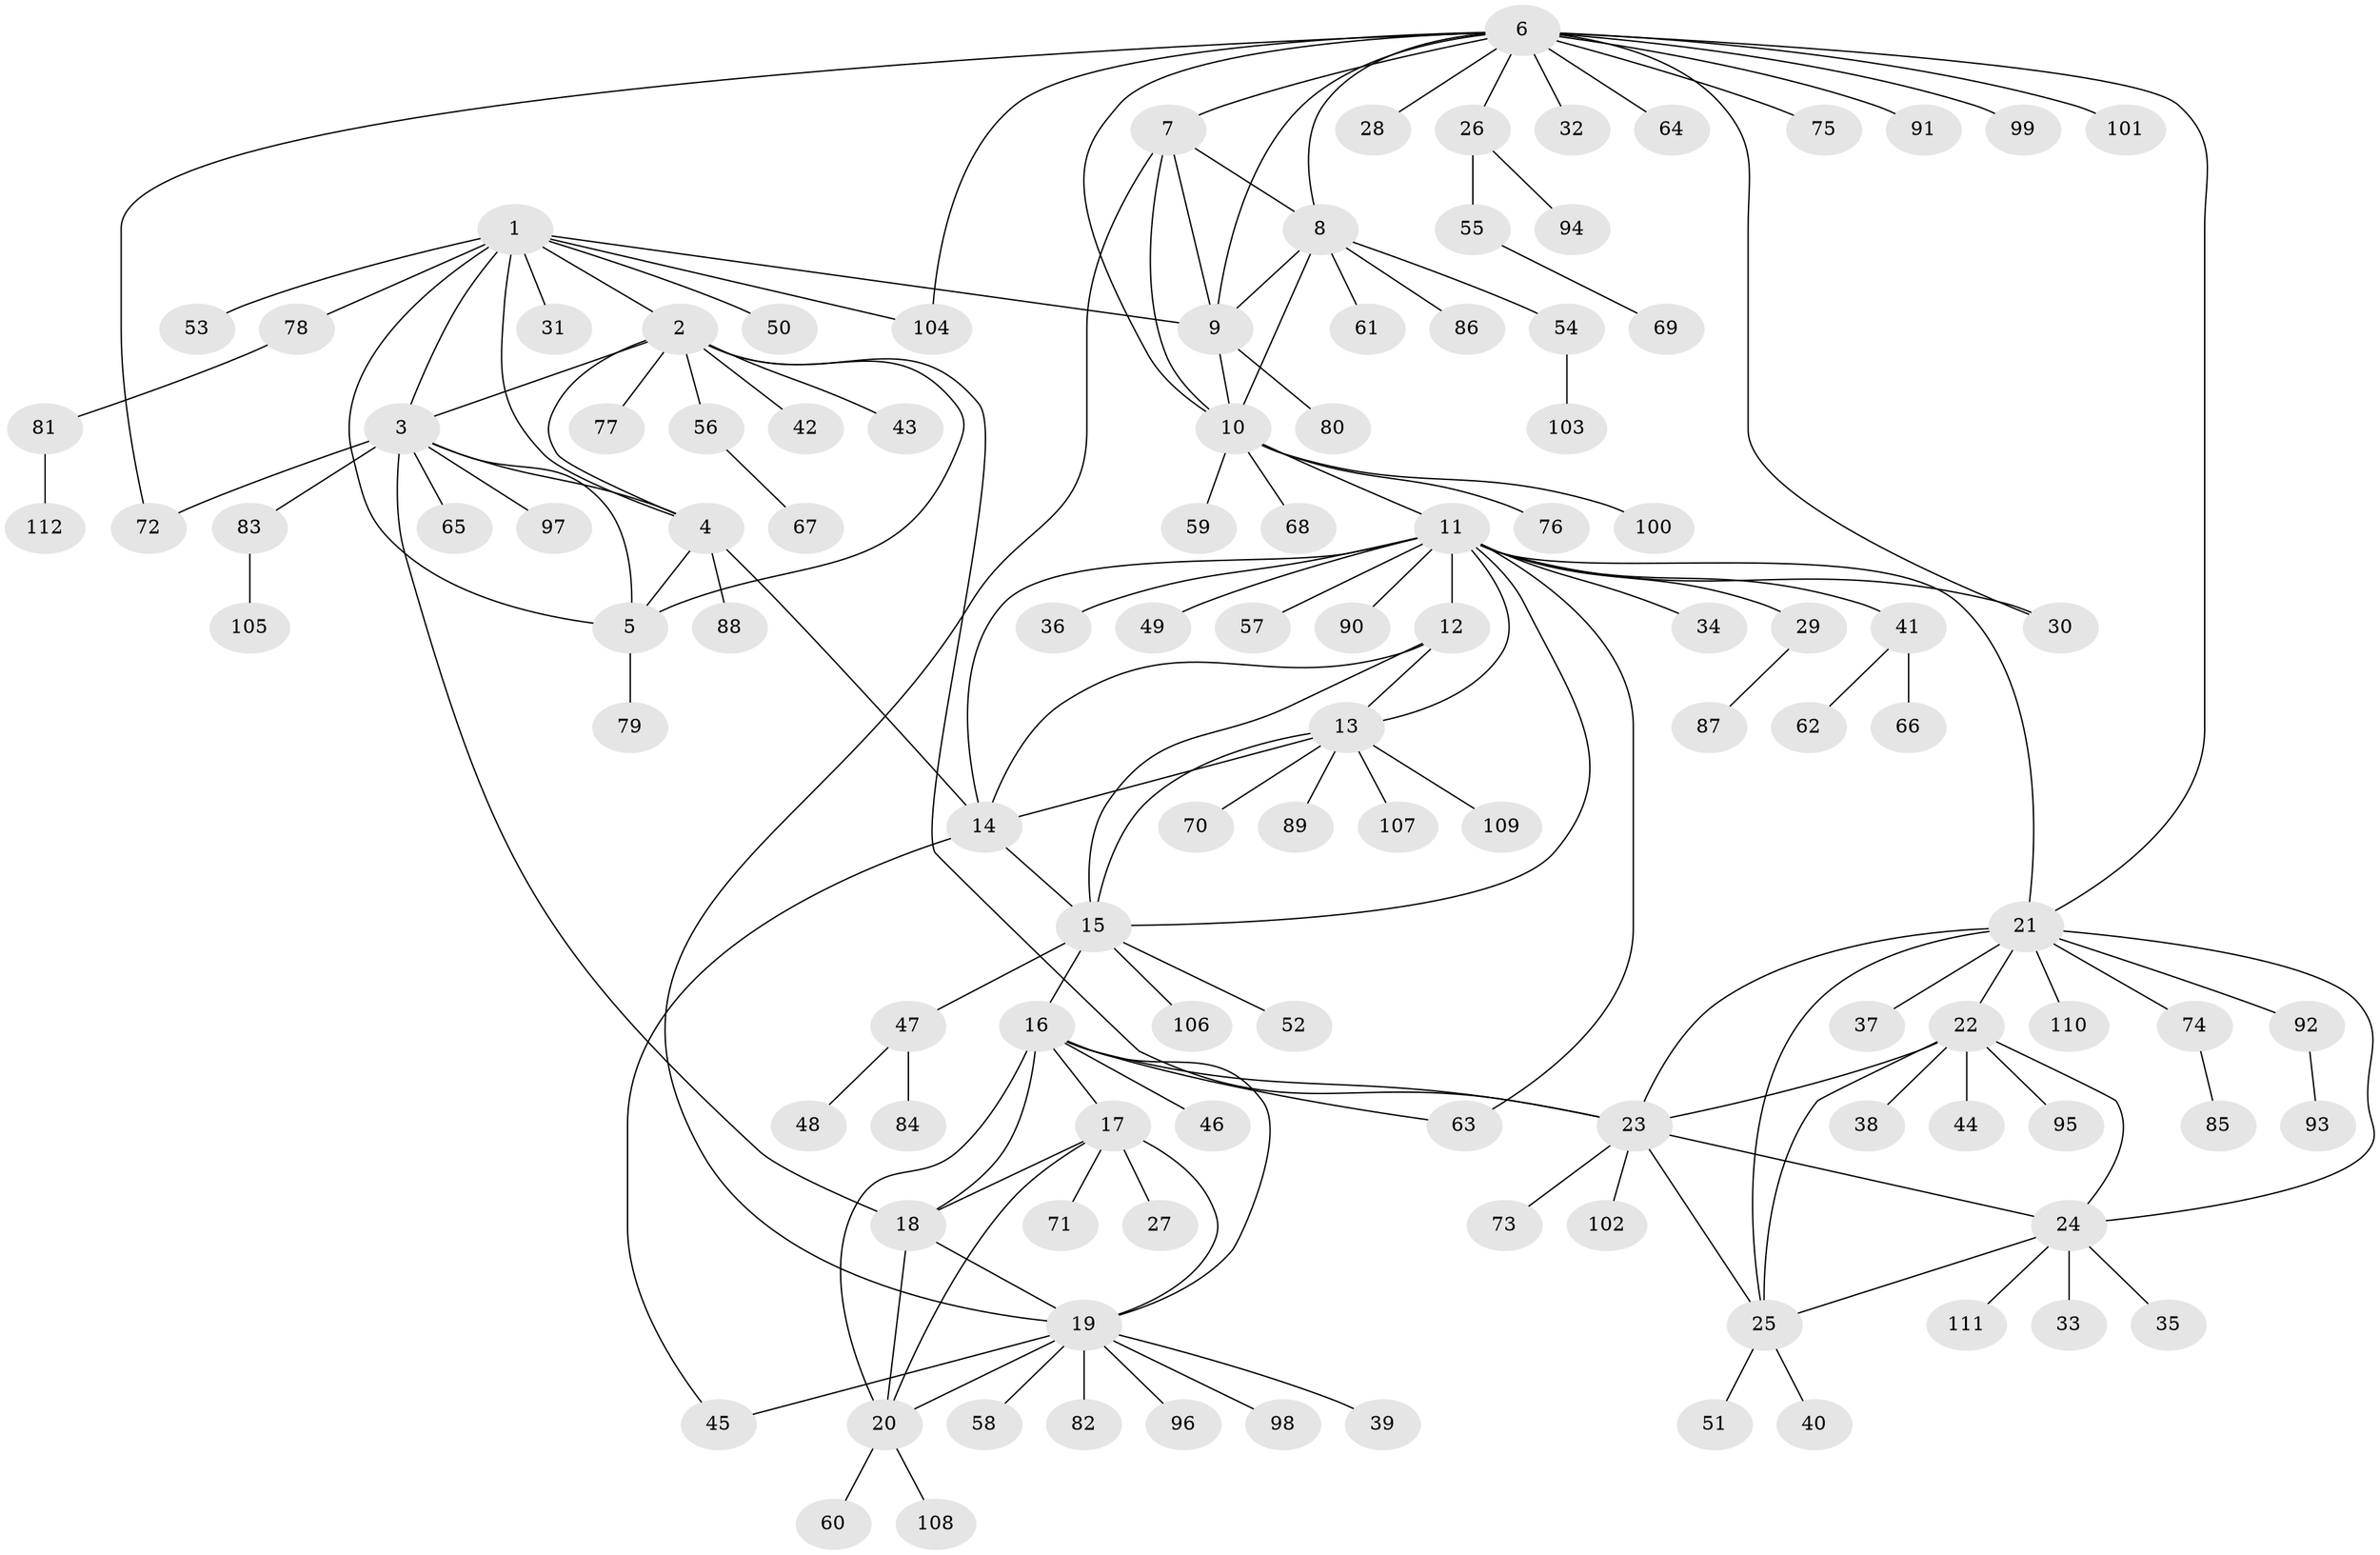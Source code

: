 // coarse degree distribution, {5: 0.08823529411764706, 2: 0.1323529411764706, 4: 0.04411764705882353, 6: 0.058823529411764705, 7: 0.04411764705882353, 1: 0.5735294117647058, 9: 0.029411764705882353, 12: 0.014705882352941176, 14: 0.014705882352941176}
// Generated by graph-tools (version 1.1) at 2025/37/03/04/25 23:37:37]
// undirected, 112 vertices, 152 edges
graph export_dot {
  node [color=gray90,style=filled];
  1;
  2;
  3;
  4;
  5;
  6;
  7;
  8;
  9;
  10;
  11;
  12;
  13;
  14;
  15;
  16;
  17;
  18;
  19;
  20;
  21;
  22;
  23;
  24;
  25;
  26;
  27;
  28;
  29;
  30;
  31;
  32;
  33;
  34;
  35;
  36;
  37;
  38;
  39;
  40;
  41;
  42;
  43;
  44;
  45;
  46;
  47;
  48;
  49;
  50;
  51;
  52;
  53;
  54;
  55;
  56;
  57;
  58;
  59;
  60;
  61;
  62;
  63;
  64;
  65;
  66;
  67;
  68;
  69;
  70;
  71;
  72;
  73;
  74;
  75;
  76;
  77;
  78;
  79;
  80;
  81;
  82;
  83;
  84;
  85;
  86;
  87;
  88;
  89;
  90;
  91;
  92;
  93;
  94;
  95;
  96;
  97;
  98;
  99;
  100;
  101;
  102;
  103;
  104;
  105;
  106;
  107;
  108;
  109;
  110;
  111;
  112;
  1 -- 2;
  1 -- 3;
  1 -- 4;
  1 -- 5;
  1 -- 9;
  1 -- 31;
  1 -- 50;
  1 -- 53;
  1 -- 78;
  1 -- 104;
  2 -- 3;
  2 -- 4;
  2 -- 5;
  2 -- 23;
  2 -- 42;
  2 -- 43;
  2 -- 56;
  2 -- 77;
  3 -- 4;
  3 -- 5;
  3 -- 18;
  3 -- 65;
  3 -- 72;
  3 -- 83;
  3 -- 97;
  4 -- 5;
  4 -- 14;
  4 -- 88;
  5 -- 79;
  6 -- 7;
  6 -- 8;
  6 -- 9;
  6 -- 10;
  6 -- 21;
  6 -- 26;
  6 -- 28;
  6 -- 30;
  6 -- 32;
  6 -- 64;
  6 -- 72;
  6 -- 75;
  6 -- 91;
  6 -- 99;
  6 -- 101;
  6 -- 104;
  7 -- 8;
  7 -- 9;
  7 -- 10;
  7 -- 19;
  8 -- 9;
  8 -- 10;
  8 -- 54;
  8 -- 61;
  8 -- 86;
  9 -- 10;
  9 -- 80;
  10 -- 11;
  10 -- 59;
  10 -- 68;
  10 -- 76;
  10 -- 100;
  11 -- 12;
  11 -- 13;
  11 -- 14;
  11 -- 15;
  11 -- 21;
  11 -- 29;
  11 -- 30;
  11 -- 34;
  11 -- 36;
  11 -- 41;
  11 -- 49;
  11 -- 57;
  11 -- 63;
  11 -- 90;
  12 -- 13;
  12 -- 14;
  12 -- 15;
  13 -- 14;
  13 -- 15;
  13 -- 70;
  13 -- 89;
  13 -- 107;
  13 -- 109;
  14 -- 15;
  14 -- 45;
  15 -- 16;
  15 -- 47;
  15 -- 52;
  15 -- 106;
  16 -- 17;
  16 -- 18;
  16 -- 19;
  16 -- 20;
  16 -- 23;
  16 -- 46;
  16 -- 63;
  17 -- 18;
  17 -- 19;
  17 -- 20;
  17 -- 27;
  17 -- 71;
  18 -- 19;
  18 -- 20;
  19 -- 20;
  19 -- 39;
  19 -- 45;
  19 -- 58;
  19 -- 82;
  19 -- 96;
  19 -- 98;
  20 -- 60;
  20 -- 108;
  21 -- 22;
  21 -- 23;
  21 -- 24;
  21 -- 25;
  21 -- 37;
  21 -- 74;
  21 -- 92;
  21 -- 110;
  22 -- 23;
  22 -- 24;
  22 -- 25;
  22 -- 38;
  22 -- 44;
  22 -- 95;
  23 -- 24;
  23 -- 25;
  23 -- 73;
  23 -- 102;
  24 -- 25;
  24 -- 33;
  24 -- 35;
  24 -- 111;
  25 -- 40;
  25 -- 51;
  26 -- 55;
  26 -- 94;
  29 -- 87;
  41 -- 62;
  41 -- 66;
  47 -- 48;
  47 -- 84;
  54 -- 103;
  55 -- 69;
  56 -- 67;
  74 -- 85;
  78 -- 81;
  81 -- 112;
  83 -- 105;
  92 -- 93;
}
